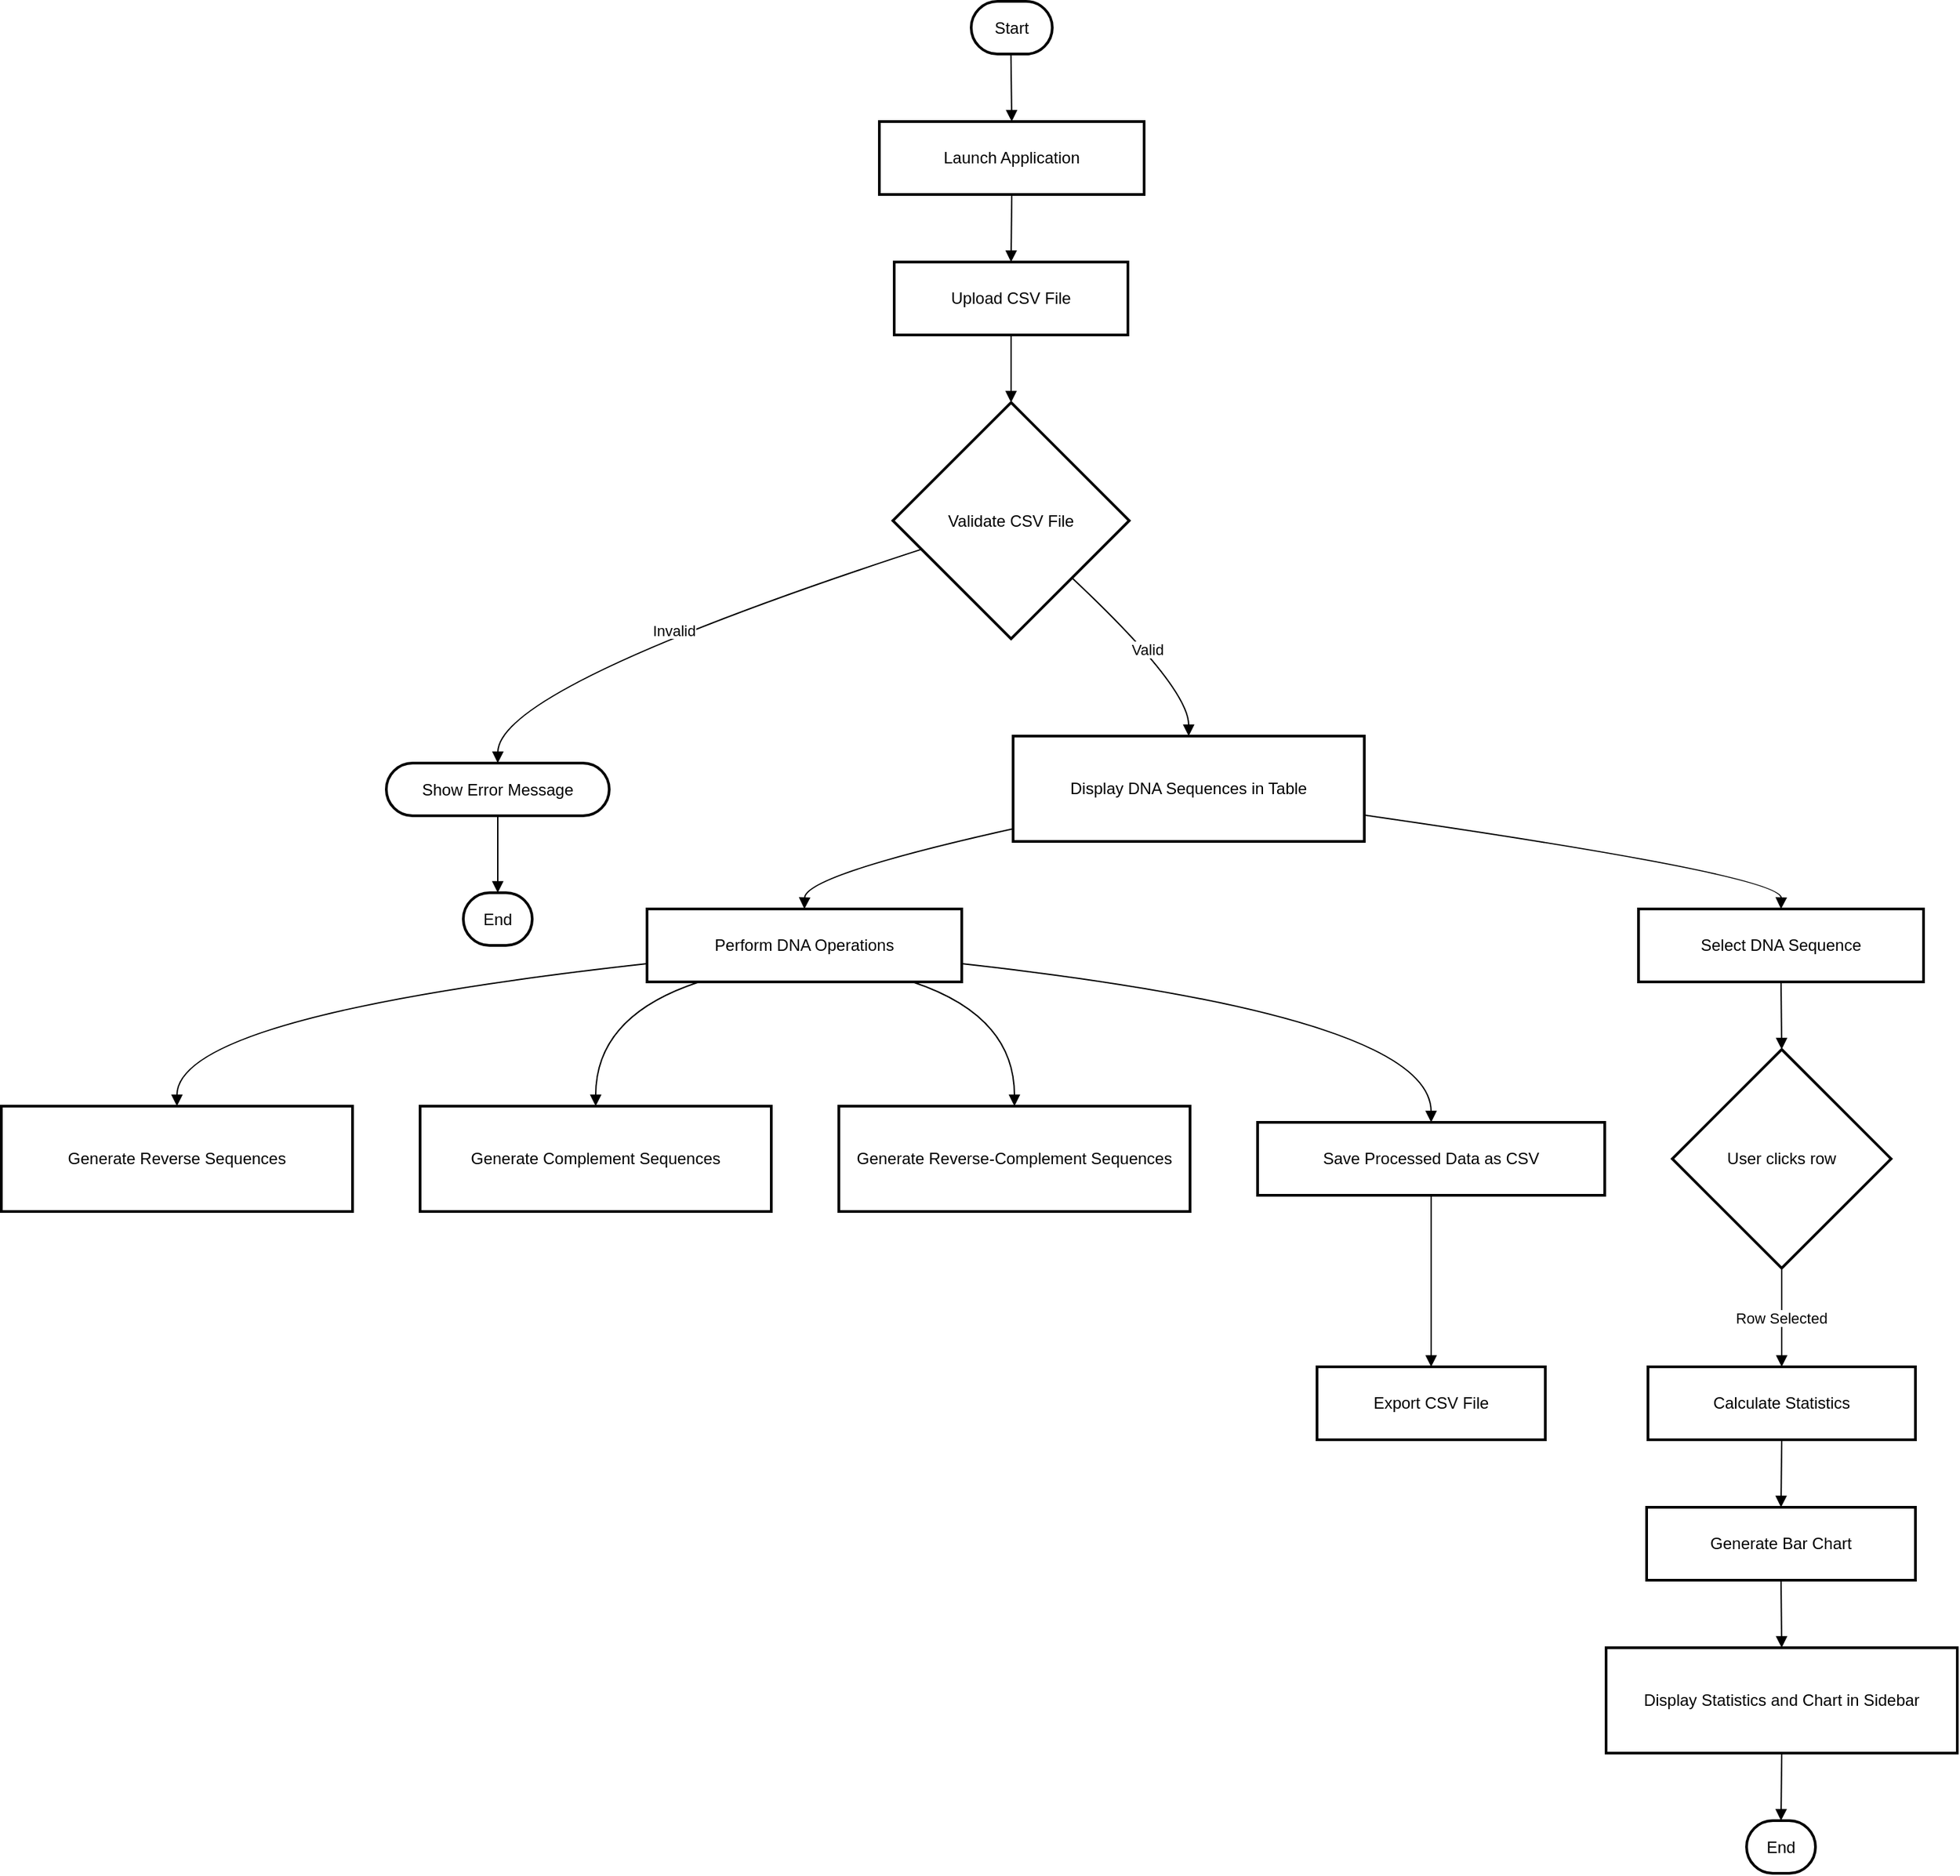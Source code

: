 <mxfile version="26.1.1">
  <diagram id="igkuduxz-Ylw48vKWzHE" name="Page-2">
    <mxGraphModel dx="1080" dy="782" grid="1" gridSize="10" guides="1" tooltips="1" connect="1" arrows="1" fold="1" page="1" pageScale="1" pageWidth="850" pageHeight="1100" math="0" shadow="0">
      <root>
        <mxCell id="0" />
        <mxCell id="1" parent="0" />
        <mxCell id="FeITC-nFaK6s46LBLDIu-75" value="Start" style="rounded=1;whiteSpace=wrap;arcSize=50;strokeWidth=2;" vertex="1" parent="1">
          <mxGeometry x="738" y="20" width="60" height="39" as="geometry" />
        </mxCell>
        <mxCell id="FeITC-nFaK6s46LBLDIu-76" value="Launch Application" style="whiteSpace=wrap;strokeWidth=2;" vertex="1" parent="1">
          <mxGeometry x="670" y="109" width="196" height="54" as="geometry" />
        </mxCell>
        <mxCell id="FeITC-nFaK6s46LBLDIu-77" value="Upload CSV File" style="whiteSpace=wrap;strokeWidth=2;" vertex="1" parent="1">
          <mxGeometry x="681" y="213" width="173" height="54" as="geometry" />
        </mxCell>
        <mxCell id="FeITC-nFaK6s46LBLDIu-78" value="Validate CSV File" style="rhombus;strokeWidth=2;whiteSpace=wrap;" vertex="1" parent="1">
          <mxGeometry x="680" y="317" width="175" height="175" as="geometry" />
        </mxCell>
        <mxCell id="FeITC-nFaK6s46LBLDIu-79" value="Show Error Message" style="rounded=1;whiteSpace=wrap;arcSize=50;strokeWidth=2;" vertex="1" parent="1">
          <mxGeometry x="305" y="584" width="165" height="39" as="geometry" />
        </mxCell>
        <mxCell id="FeITC-nFaK6s46LBLDIu-80" value="End" style="rounded=1;whiteSpace=wrap;arcSize=50;strokeWidth=2;" vertex="1" parent="1">
          <mxGeometry x="362" y="680" width="51" height="39" as="geometry" />
        </mxCell>
        <mxCell id="FeITC-nFaK6s46LBLDIu-81" value="Display DNA Sequences in Table" style="whiteSpace=wrap;strokeWidth=2;" vertex="1" parent="1">
          <mxGeometry x="769" y="564" width="260" height="78" as="geometry" />
        </mxCell>
        <mxCell id="FeITC-nFaK6s46LBLDIu-82" value="Perform DNA Operations" style="whiteSpace=wrap;strokeWidth=2;" vertex="1" parent="1">
          <mxGeometry x="498" y="692" width="233" height="54" as="geometry" />
        </mxCell>
        <mxCell id="FeITC-nFaK6s46LBLDIu-83" value="Generate Reverse Sequences" style="whiteSpace=wrap;strokeWidth=2;" vertex="1" parent="1">
          <mxGeometry x="20" y="838" width="260" height="78" as="geometry" />
        </mxCell>
        <mxCell id="FeITC-nFaK6s46LBLDIu-84" value="Generate Complement Sequences" style="whiteSpace=wrap;strokeWidth=2;" vertex="1" parent="1">
          <mxGeometry x="330" y="838" width="260" height="78" as="geometry" />
        </mxCell>
        <mxCell id="FeITC-nFaK6s46LBLDIu-85" value="Generate Reverse-Complement Sequences" style="whiteSpace=wrap;strokeWidth=2;" vertex="1" parent="1">
          <mxGeometry x="640" y="838" width="260" height="78" as="geometry" />
        </mxCell>
        <mxCell id="FeITC-nFaK6s46LBLDIu-86" value="Save Processed Data as CSV" style="whiteSpace=wrap;strokeWidth=2;" vertex="1" parent="1">
          <mxGeometry x="950" y="850" width="257" height="54" as="geometry" />
        </mxCell>
        <mxCell id="FeITC-nFaK6s46LBLDIu-87" value="Export CSV File" style="whiteSpace=wrap;strokeWidth=2;" vertex="1" parent="1">
          <mxGeometry x="994" y="1031" width="169" height="54" as="geometry" />
        </mxCell>
        <mxCell id="FeITC-nFaK6s46LBLDIu-88" value="Select DNA Sequence" style="whiteSpace=wrap;strokeWidth=2;" vertex="1" parent="1">
          <mxGeometry x="1232" y="692" width="211" height="54" as="geometry" />
        </mxCell>
        <mxCell id="FeITC-nFaK6s46LBLDIu-89" value="User clicks row" style="rhombus;strokeWidth=2;whiteSpace=wrap;" vertex="1" parent="1">
          <mxGeometry x="1257" y="796" width="162" height="162" as="geometry" />
        </mxCell>
        <mxCell id="FeITC-nFaK6s46LBLDIu-90" value="Calculate Statistics" style="whiteSpace=wrap;strokeWidth=2;" vertex="1" parent="1">
          <mxGeometry x="1239" y="1031" width="198" height="54" as="geometry" />
        </mxCell>
        <mxCell id="FeITC-nFaK6s46LBLDIu-91" value="Generate Bar Chart" style="whiteSpace=wrap;strokeWidth=2;" vertex="1" parent="1">
          <mxGeometry x="1238" y="1135" width="199" height="54" as="geometry" />
        </mxCell>
        <mxCell id="FeITC-nFaK6s46LBLDIu-92" value="Display Statistics and Chart in Sidebar" style="whiteSpace=wrap;strokeWidth=2;" vertex="1" parent="1">
          <mxGeometry x="1208" y="1239" width="260" height="78" as="geometry" />
        </mxCell>
        <mxCell id="FeITC-nFaK6s46LBLDIu-93" value="End" style="rounded=1;whiteSpace=wrap;arcSize=50;strokeWidth=2;" vertex="1" parent="1">
          <mxGeometry x="1312" y="1367" width="51" height="39" as="geometry" />
        </mxCell>
        <mxCell id="FeITC-nFaK6s46LBLDIu-94" value="" style="curved=1;startArrow=none;endArrow=block;exitX=0.49;exitY=1;entryX=0.5;entryY=0;rounded=0;" edge="1" parent="1" source="FeITC-nFaK6s46LBLDIu-75" target="FeITC-nFaK6s46LBLDIu-76">
          <mxGeometry relative="1" as="geometry">
            <Array as="points" />
          </mxGeometry>
        </mxCell>
        <mxCell id="FeITC-nFaK6s46LBLDIu-95" value="" style="curved=1;startArrow=none;endArrow=block;exitX=0.5;exitY=1;entryX=0.5;entryY=0;rounded=0;" edge="1" parent="1" source="FeITC-nFaK6s46LBLDIu-76" target="FeITC-nFaK6s46LBLDIu-77">
          <mxGeometry relative="1" as="geometry">
            <Array as="points" />
          </mxGeometry>
        </mxCell>
        <mxCell id="FeITC-nFaK6s46LBLDIu-96" value="" style="curved=1;startArrow=none;endArrow=block;exitX=0.5;exitY=1;entryX=0.5;entryY=0;rounded=0;" edge="1" parent="1" source="FeITC-nFaK6s46LBLDIu-77" target="FeITC-nFaK6s46LBLDIu-78">
          <mxGeometry relative="1" as="geometry">
            <Array as="points" />
          </mxGeometry>
        </mxCell>
        <mxCell id="FeITC-nFaK6s46LBLDIu-97" value="Valid" style="curved=1;startArrow=none;endArrow=block;exitX=1;exitY=0.97;entryX=0.5;entryY=0.01;rounded=0;" edge="1" parent="1" source="FeITC-nFaK6s46LBLDIu-78" target="FeITC-nFaK6s46LBLDIu-81">
          <mxGeometry relative="1" as="geometry">
            <Array as="points">
              <mxPoint x="899" y="528" />
            </Array>
          </mxGeometry>
        </mxCell>
        <mxCell id="FeITC-nFaK6s46LBLDIu-98" value="Invalid" style="curved=1;startArrow=none;endArrow=block;exitX=0;exitY=0.66;entryX=0.5;entryY=0;rounded=0;" edge="1" parent="1" source="FeITC-nFaK6s46LBLDIu-78" target="FeITC-nFaK6s46LBLDIu-79">
          <mxGeometry relative="1" as="geometry">
            <Array as="points">
              <mxPoint x="388" y="528" />
            </Array>
          </mxGeometry>
        </mxCell>
        <mxCell id="FeITC-nFaK6s46LBLDIu-99" value="" style="curved=1;startArrow=none;endArrow=block;exitX=0.5;exitY=1;entryX=0.5;entryY=0;rounded=0;" edge="1" parent="1" source="FeITC-nFaK6s46LBLDIu-79" target="FeITC-nFaK6s46LBLDIu-80">
          <mxGeometry relative="1" as="geometry">
            <Array as="points" />
          </mxGeometry>
        </mxCell>
        <mxCell id="FeITC-nFaK6s46LBLDIu-100" value="" style="curved=1;startArrow=none;endArrow=block;exitX=0;exitY=0.88;entryX=0.5;entryY=0.01;rounded=0;" edge="1" parent="1" source="FeITC-nFaK6s46LBLDIu-81" target="FeITC-nFaK6s46LBLDIu-82">
          <mxGeometry relative="1" as="geometry">
            <Array as="points">
              <mxPoint x="615" y="667" />
            </Array>
          </mxGeometry>
        </mxCell>
        <mxCell id="FeITC-nFaK6s46LBLDIu-101" value="" style="curved=1;startArrow=none;endArrow=block;exitX=0;exitY=0.75;entryX=0.5;entryY=0;rounded=0;" edge="1" parent="1" source="FeITC-nFaK6s46LBLDIu-82" target="FeITC-nFaK6s46LBLDIu-83">
          <mxGeometry relative="1" as="geometry">
            <Array as="points">
              <mxPoint x="150" y="771" />
            </Array>
          </mxGeometry>
        </mxCell>
        <mxCell id="FeITC-nFaK6s46LBLDIu-102" value="" style="curved=1;startArrow=none;endArrow=block;exitX=0.16;exitY=1.01;entryX=0.5;entryY=0;rounded=0;" edge="1" parent="1" source="FeITC-nFaK6s46LBLDIu-82" target="FeITC-nFaK6s46LBLDIu-84">
          <mxGeometry relative="1" as="geometry">
            <Array as="points">
              <mxPoint x="460" y="771" />
            </Array>
          </mxGeometry>
        </mxCell>
        <mxCell id="FeITC-nFaK6s46LBLDIu-103" value="" style="curved=1;startArrow=none;endArrow=block;exitX=0.85;exitY=1.01;entryX=0.5;entryY=0;rounded=0;" edge="1" parent="1" source="FeITC-nFaK6s46LBLDIu-82" target="FeITC-nFaK6s46LBLDIu-85">
          <mxGeometry relative="1" as="geometry">
            <Array as="points">
              <mxPoint x="770" y="771" />
            </Array>
          </mxGeometry>
        </mxCell>
        <mxCell id="FeITC-nFaK6s46LBLDIu-104" value="" style="curved=1;startArrow=none;endArrow=block;exitX=1;exitY=0.75;entryX=0.5;entryY=0.01;rounded=0;" edge="1" parent="1" source="FeITC-nFaK6s46LBLDIu-82" target="FeITC-nFaK6s46LBLDIu-86">
          <mxGeometry relative="1" as="geometry">
            <Array as="points">
              <mxPoint x="1078" y="771" />
            </Array>
          </mxGeometry>
        </mxCell>
        <mxCell id="FeITC-nFaK6s46LBLDIu-105" value="" style="curved=1;startArrow=none;endArrow=block;exitX=0.5;exitY=1.01;entryX=0.5;entryY=0;rounded=0;" edge="1" parent="1" source="FeITC-nFaK6s46LBLDIu-86" target="FeITC-nFaK6s46LBLDIu-87">
          <mxGeometry relative="1" as="geometry">
            <Array as="points" />
          </mxGeometry>
        </mxCell>
        <mxCell id="FeITC-nFaK6s46LBLDIu-106" value="" style="curved=1;startArrow=none;endArrow=block;exitX=1;exitY=0.75;entryX=0.5;entryY=0.01;rounded=0;" edge="1" parent="1" source="FeITC-nFaK6s46LBLDIu-81" target="FeITC-nFaK6s46LBLDIu-88">
          <mxGeometry relative="1" as="geometry">
            <Array as="points">
              <mxPoint x="1338" y="667" />
            </Array>
          </mxGeometry>
        </mxCell>
        <mxCell id="FeITC-nFaK6s46LBLDIu-107" value="" style="curved=1;startArrow=none;endArrow=block;exitX=0.5;exitY=1.01;entryX=0.5;entryY=0;rounded=0;" edge="1" parent="1" source="FeITC-nFaK6s46LBLDIu-88" target="FeITC-nFaK6s46LBLDIu-89">
          <mxGeometry relative="1" as="geometry">
            <Array as="points" />
          </mxGeometry>
        </mxCell>
        <mxCell id="FeITC-nFaK6s46LBLDIu-108" value="Row Selected" style="curved=1;startArrow=none;endArrow=block;exitX=0.5;exitY=1;entryX=0.5;entryY=0;rounded=0;" edge="1" parent="1" source="FeITC-nFaK6s46LBLDIu-89" target="FeITC-nFaK6s46LBLDIu-90">
          <mxGeometry relative="1" as="geometry">
            <Array as="points" />
          </mxGeometry>
        </mxCell>
        <mxCell id="FeITC-nFaK6s46LBLDIu-109" value="" style="curved=1;startArrow=none;endArrow=block;exitX=0.5;exitY=1;entryX=0.5;entryY=0;rounded=0;" edge="1" parent="1" source="FeITC-nFaK6s46LBLDIu-90" target="FeITC-nFaK6s46LBLDIu-91">
          <mxGeometry relative="1" as="geometry">
            <Array as="points" />
          </mxGeometry>
        </mxCell>
        <mxCell id="FeITC-nFaK6s46LBLDIu-110" value="" style="curved=1;startArrow=none;endArrow=block;exitX=0.5;exitY=1;entryX=0.5;entryY=0;rounded=0;" edge="1" parent="1" source="FeITC-nFaK6s46LBLDIu-91" target="FeITC-nFaK6s46LBLDIu-92">
          <mxGeometry relative="1" as="geometry">
            <Array as="points" />
          </mxGeometry>
        </mxCell>
        <mxCell id="FeITC-nFaK6s46LBLDIu-111" value="" style="curved=1;startArrow=none;endArrow=block;exitX=0.5;exitY=1;entryX=0.5;entryY=-0.01;rounded=0;" edge="1" parent="1" source="FeITC-nFaK6s46LBLDIu-92" target="FeITC-nFaK6s46LBLDIu-93">
          <mxGeometry relative="1" as="geometry">
            <Array as="points" />
          </mxGeometry>
        </mxCell>
      </root>
    </mxGraphModel>
  </diagram>
</mxfile>
